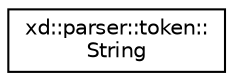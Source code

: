 digraph "Graphical Class Hierarchy"
{
  edge [fontname="Helvetica",fontsize="10",labelfontname="Helvetica",labelfontsize="10"];
  node [fontname="Helvetica",fontsize="10",shape=record];
  rankdir="LR";
  Node0 [label="xd::parser::token::\lString",height=0.2,width=0.4,color="black", fillcolor="white", style="filled",URL="$classxd_1_1parser_1_1token_1_1_string.html"];
}

